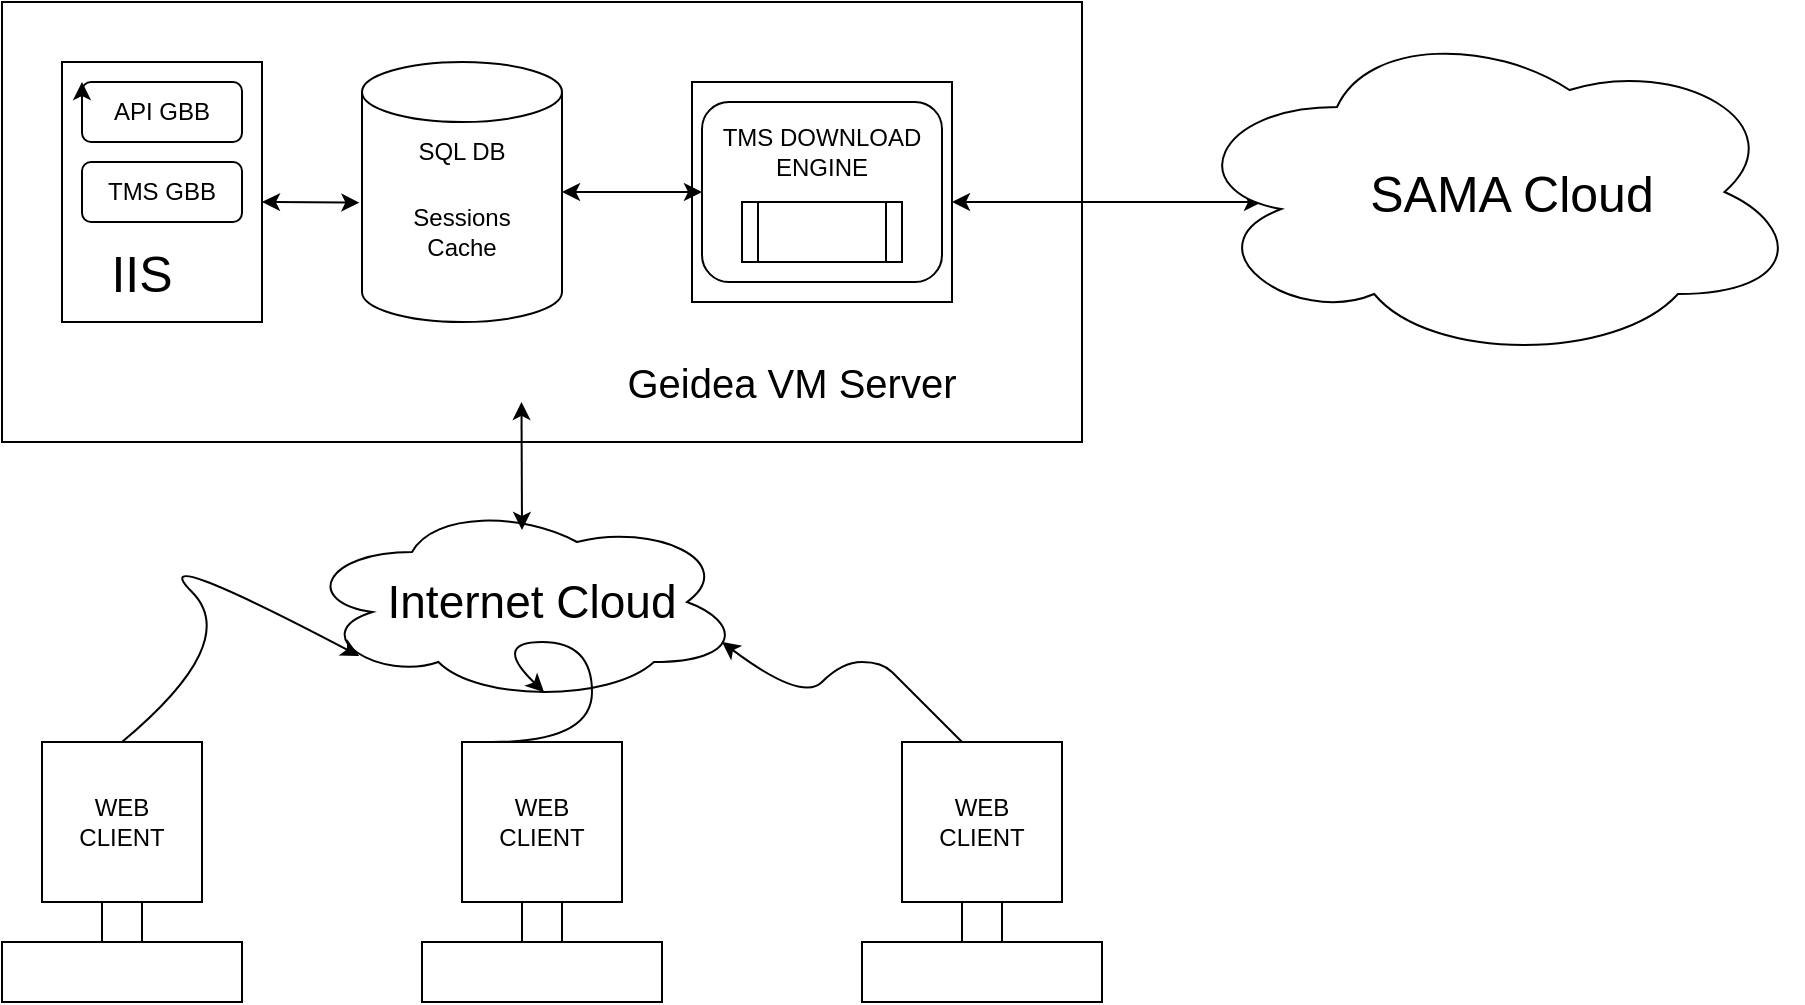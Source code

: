<mxfile version="13.10.4" type="github">
  <diagram id="271-Rd3l_Wsmkpzg0y0T" name="Page-1">
    <mxGraphModel dx="1117" dy="670" grid="1" gridSize="10" guides="1" tooltips="1" connect="1" arrows="1" fold="1" page="1" pageScale="1" pageWidth="850" pageHeight="1100" math="0" shadow="0">
      <root>
        <mxCell id="0" />
        <mxCell id="1" parent="0" />
        <mxCell id="g5uEIrBwNdARXbEu3ijD-28" value="" style="rounded=0;whiteSpace=wrap;html=1;" vertex="1" parent="1">
          <mxGeometry x="300" y="440" width="20" height="60" as="geometry" />
        </mxCell>
        <mxCell id="g5uEIrBwNdARXbEu3ijD-29" value="" style="rounded=0;whiteSpace=wrap;html=1;" vertex="1" parent="1">
          <mxGeometry x="90" y="440" width="20" height="60" as="geometry" />
        </mxCell>
        <mxCell id="g5uEIrBwNdARXbEu3ijD-27" value="" style="rounded=0;whiteSpace=wrap;html=1;" vertex="1" parent="1">
          <mxGeometry x="520" y="440" width="20" height="60" as="geometry" />
        </mxCell>
        <mxCell id="g5uEIrBwNdARXbEu3ijD-1" value="" style="rounded=0;whiteSpace=wrap;html=1;" vertex="1" parent="1">
          <mxGeometry x="40" y="10" width="540" height="220" as="geometry" />
        </mxCell>
        <mxCell id="g5uEIrBwNdARXbEu3ijD-2" value="" style="shape=cylinder3;whiteSpace=wrap;html=1;boundedLbl=1;backgroundOutline=1;size=15;" vertex="1" parent="1">
          <mxGeometry x="220" y="40" width="100" height="130" as="geometry" />
        </mxCell>
        <mxCell id="g5uEIrBwNdARXbEu3ijD-4" value="" style="rounded=0;whiteSpace=wrap;html=1;" vertex="1" parent="1">
          <mxGeometry x="70" y="40" width="100" height="130" as="geometry" />
        </mxCell>
        <mxCell id="g5uEIrBwNdARXbEu3ijD-5" value="" style="rounded=0;whiteSpace=wrap;html=1;" vertex="1" parent="1">
          <mxGeometry x="385" y="50" width="130" height="110" as="geometry" />
        </mxCell>
        <mxCell id="g5uEIrBwNdARXbEu3ijD-8" value="" style="rounded=1;whiteSpace=wrap;html=1;" vertex="1" parent="1">
          <mxGeometry x="390" y="60" width="120" height="90" as="geometry" />
        </mxCell>
        <mxCell id="g5uEIrBwNdARXbEu3ijD-12" value="" style="endArrow=classic;startArrow=classic;html=1;" edge="1" parent="1">
          <mxGeometry width="50" height="50" relative="1" as="geometry">
            <mxPoint x="515" y="110" as="sourcePoint" />
            <mxPoint x="670" y="110" as="targetPoint" />
          </mxGeometry>
        </mxCell>
        <mxCell id="g5uEIrBwNdARXbEu3ijD-13" value="" style="endArrow=classic;startArrow=classic;html=1;entryX=0;entryY=0.5;entryDx=0;entryDy=0;exitX=1;exitY=0.5;exitDx=0;exitDy=0;exitPerimeter=0;" edge="1" parent="1" source="g5uEIrBwNdARXbEu3ijD-2" target="g5uEIrBwNdARXbEu3ijD-8">
          <mxGeometry width="50" height="50" relative="1" as="geometry">
            <mxPoint x="320" y="110" as="sourcePoint" />
            <mxPoint x="370" y="60" as="targetPoint" />
          </mxGeometry>
        </mxCell>
        <mxCell id="g5uEIrBwNdARXbEu3ijD-14" value="" style="whiteSpace=wrap;html=1;aspect=fixed;" vertex="1" parent="1">
          <mxGeometry x="270" y="380" width="80" height="80" as="geometry" />
        </mxCell>
        <mxCell id="g5uEIrBwNdARXbEu3ijD-15" value="" style="rounded=0;whiteSpace=wrap;html=1;" vertex="1" parent="1">
          <mxGeometry x="250" y="480" width="120" height="30" as="geometry" />
        </mxCell>
        <mxCell id="g5uEIrBwNdARXbEu3ijD-16" value="" style="ellipse;shape=cloud;whiteSpace=wrap;html=1;" vertex="1" parent="1">
          <mxGeometry x="190" y="260" width="220" height="100" as="geometry" />
        </mxCell>
        <mxCell id="g5uEIrBwNdARXbEu3ijD-18" value="" style="whiteSpace=wrap;html=1;aspect=fixed;" vertex="1" parent="1">
          <mxGeometry x="60" y="380" width="80" height="80" as="geometry" />
        </mxCell>
        <mxCell id="g5uEIrBwNdARXbEu3ijD-19" value="" style="rounded=0;whiteSpace=wrap;html=1;" vertex="1" parent="1">
          <mxGeometry x="40" y="480" width="120" height="30" as="geometry" />
        </mxCell>
        <mxCell id="g5uEIrBwNdARXbEu3ijD-20" value="" style="whiteSpace=wrap;html=1;aspect=fixed;" vertex="1" parent="1">
          <mxGeometry x="490" y="380" width="80" height="80" as="geometry" />
        </mxCell>
        <mxCell id="g5uEIrBwNdARXbEu3ijD-21" value="" style="rounded=0;whiteSpace=wrap;html=1;" vertex="1" parent="1">
          <mxGeometry x="470" y="480" width="120" height="30" as="geometry" />
        </mxCell>
        <mxCell id="g5uEIrBwNdARXbEu3ijD-24" value="" style="curved=1;endArrow=classic;html=1;entryX=0.55;entryY=0.95;entryDx=0;entryDy=0;entryPerimeter=0;" edge="1" parent="1" target="g5uEIrBwNdARXbEu3ijD-16">
          <mxGeometry width="50" height="50" relative="1" as="geometry">
            <mxPoint x="285" y="380" as="sourcePoint" />
            <mxPoint x="335" y="330" as="targetPoint" />
            <Array as="points">
              <mxPoint x="335" y="380" />
              <mxPoint x="335" y="330" />
              <mxPoint x="285" y="330" />
            </Array>
          </mxGeometry>
        </mxCell>
        <mxCell id="g5uEIrBwNdARXbEu3ijD-26" value="" style="curved=1;endArrow=classic;html=1;entryX=0.13;entryY=0.77;entryDx=0;entryDy=0;entryPerimeter=0;exitX=0.5;exitY=0;exitDx=0;exitDy=0;" edge="1" parent="1" source="g5uEIrBwNdARXbEu3ijD-18" target="g5uEIrBwNdARXbEu3ijD-16">
          <mxGeometry width="50" height="50" relative="1" as="geometry">
            <mxPoint x="110" y="330" as="sourcePoint" />
            <mxPoint x="160" y="280" as="targetPoint" />
            <Array as="points">
              <mxPoint x="160" y="330" />
              <mxPoint x="110" y="280" />
            </Array>
          </mxGeometry>
        </mxCell>
        <mxCell id="g5uEIrBwNdARXbEu3ijD-30" value="" style="ellipse;shape=cloud;whiteSpace=wrap;html=1;" vertex="1" parent="1">
          <mxGeometry x="630" y="20" width="310" height="170" as="geometry" />
        </mxCell>
        <mxCell id="g5uEIrBwNdARXbEu3ijD-31" value="" style="endArrow=classic;startArrow=classic;html=1;entryX=0.481;entryY=0.909;entryDx=0;entryDy=0;entryPerimeter=0;" edge="1" parent="1" target="g5uEIrBwNdARXbEu3ijD-1">
          <mxGeometry width="50" height="50" relative="1" as="geometry">
            <mxPoint x="300" y="274" as="sourcePoint" />
            <mxPoint x="280" y="220" as="targetPoint" />
          </mxGeometry>
        </mxCell>
        <mxCell id="g5uEIrBwNdARXbEu3ijD-35" value="Geidea VM Server" style="text;html=1;strokeColor=none;fillColor=none;align=center;verticalAlign=middle;whiteSpace=wrap;rounded=0;fontSize=20;" vertex="1" parent="1">
          <mxGeometry x="330" y="180" width="210" height="40" as="geometry" />
        </mxCell>
        <mxCell id="g5uEIrBwNdARXbEu3ijD-36" value="IIS" style="text;html=1;strokeColor=none;fillColor=none;align=center;verticalAlign=middle;whiteSpace=wrap;rounded=0;fontSize=25;" vertex="1" parent="1">
          <mxGeometry x="80" y="120" width="60" height="50" as="geometry" />
        </mxCell>
        <mxCell id="g5uEIrBwNdARXbEu3ijD-37" value="" style="rounded=1;whiteSpace=wrap;html=1;fontSize=25;" vertex="1" parent="1">
          <mxGeometry x="80" y="50" width="80" height="30" as="geometry" />
        </mxCell>
        <mxCell id="g5uEIrBwNdARXbEu3ijD-38" value="" style="rounded=1;whiteSpace=wrap;html=1;fontSize=25;" vertex="1" parent="1">
          <mxGeometry x="80" y="90" width="80" height="30" as="geometry" />
        </mxCell>
        <mxCell id="g5uEIrBwNdARXbEu3ijD-39" value="&lt;font style=&quot;font-size: 12px;&quot;&gt;API GBB&lt;/font&gt;" style="text;html=1;strokeColor=none;fillColor=none;align=center;verticalAlign=middle;whiteSpace=wrap;rounded=0;fontSize=12;" vertex="1" parent="1">
          <mxGeometry x="90" y="55" width="60" height="20" as="geometry" />
        </mxCell>
        <mxCell id="g5uEIrBwNdARXbEu3ijD-40" style="edgeStyle=orthogonalEdgeStyle;rounded=0;orthogonalLoop=1;jettySize=auto;html=1;exitX=0;exitY=0.25;exitDx=0;exitDy=0;entryX=0;entryY=0;entryDx=0;entryDy=0;fontSize=11;" edge="1" parent="1" source="g5uEIrBwNdARXbEu3ijD-37" target="g5uEIrBwNdARXbEu3ijD-37">
          <mxGeometry relative="1" as="geometry" />
        </mxCell>
        <mxCell id="g5uEIrBwNdARXbEu3ijD-41" value="&lt;font style=&quot;font-size: 12px&quot;&gt;TMS GBB&lt;/font&gt;" style="text;html=1;strokeColor=none;fillColor=none;align=center;verticalAlign=middle;whiteSpace=wrap;rounded=0;fontSize=12;" vertex="1" parent="1">
          <mxGeometry x="90" y="95" width="60" height="20" as="geometry" />
        </mxCell>
        <mxCell id="g5uEIrBwNdARXbEu3ijD-44" value="" style="endArrow=classic;startArrow=classic;html=1;fontSize=12;entryX=-0.013;entryY=0.541;entryDx=0;entryDy=0;entryPerimeter=0;" edge="1" parent="1" target="g5uEIrBwNdARXbEu3ijD-2">
          <mxGeometry width="50" height="50" relative="1" as="geometry">
            <mxPoint x="170" y="110" as="sourcePoint" />
            <mxPoint x="220" y="60" as="targetPoint" />
          </mxGeometry>
        </mxCell>
        <mxCell id="g5uEIrBwNdARXbEu3ijD-45" value="SQL DB" style="text;html=1;strokeColor=none;fillColor=none;align=center;verticalAlign=middle;whiteSpace=wrap;rounded=0;fontSize=12;" vertex="1" parent="1">
          <mxGeometry x="230" y="70" width="80" height="30" as="geometry" />
        </mxCell>
        <mxCell id="g5uEIrBwNdARXbEu3ijD-46" value="Sessions Cache" style="text;html=1;strokeColor=none;fillColor=none;align=center;verticalAlign=middle;whiteSpace=wrap;rounded=0;fontSize=12;" vertex="1" parent="1">
          <mxGeometry x="240" y="110" width="60" height="30" as="geometry" />
        </mxCell>
        <mxCell id="g5uEIrBwNdARXbEu3ijD-47" value="TMS DOWNLOAD ENGINE" style="text;html=1;strokeColor=none;fillColor=none;align=center;verticalAlign=middle;whiteSpace=wrap;rounded=0;fontSize=12;" vertex="1" parent="1">
          <mxGeometry x="390" y="60" width="120" height="50" as="geometry" />
        </mxCell>
        <mxCell id="g5uEIrBwNdARXbEu3ijD-49" value="" style="shape=process;whiteSpace=wrap;html=1;backgroundOutline=1;fontSize=12;" vertex="1" parent="1">
          <mxGeometry x="410" y="110" width="80" height="30" as="geometry" />
        </mxCell>
        <mxCell id="g5uEIrBwNdARXbEu3ijD-50" value="Internet Cloud" style="text;html=1;strokeColor=none;fillColor=none;align=center;verticalAlign=middle;whiteSpace=wrap;rounded=0;fontSize=23;" vertex="1" parent="1">
          <mxGeometry x="230" y="290" width="150" height="40" as="geometry" />
        </mxCell>
        <mxCell id="g5uEIrBwNdARXbEu3ijD-51" value="SAMA Cloud" style="text;html=1;strokeColor=none;fillColor=none;align=center;verticalAlign=middle;whiteSpace=wrap;rounded=0;fontSize=25;" vertex="1" parent="1">
          <mxGeometry x="710" y="60" width="170" height="90" as="geometry" />
        </mxCell>
        <mxCell id="g5uEIrBwNdARXbEu3ijD-52" value="WEB CLIENT" style="text;html=1;strokeColor=none;fillColor=none;align=center;verticalAlign=middle;whiteSpace=wrap;rounded=0;fontSize=12;" vertex="1" parent="1">
          <mxGeometry x="70" y="390" width="60" height="60" as="geometry" />
        </mxCell>
        <mxCell id="g5uEIrBwNdARXbEu3ijD-53" value="WEB CLIENT" style="text;html=1;strokeColor=none;fillColor=none;align=center;verticalAlign=middle;whiteSpace=wrap;rounded=0;fontSize=12;" vertex="1" parent="1">
          <mxGeometry x="280" y="390" width="60" height="60" as="geometry" />
        </mxCell>
        <mxCell id="g5uEIrBwNdARXbEu3ijD-54" value="WEB CLIENT" style="text;html=1;strokeColor=none;fillColor=none;align=center;verticalAlign=middle;whiteSpace=wrap;rounded=0;fontSize=12;" vertex="1" parent="1">
          <mxGeometry x="500" y="390" width="60" height="60" as="geometry" />
        </mxCell>
        <mxCell id="g5uEIrBwNdARXbEu3ijD-55" value="" style="curved=1;endArrow=classic;html=1;fontSize=12;exitX=0.375;exitY=0;exitDx=0;exitDy=0;exitPerimeter=0;" edge="1" parent="1" source="g5uEIrBwNdARXbEu3ijD-20">
          <mxGeometry width="50" height="50" relative="1" as="geometry">
            <mxPoint x="450" y="280" as="sourcePoint" />
            <mxPoint x="400" y="330" as="targetPoint" />
            <Array as="points">
              <mxPoint x="490" y="350" />
              <mxPoint x="480" y="340" />
              <mxPoint x="460" y="340" />
              <mxPoint x="440" y="360" />
            </Array>
          </mxGeometry>
        </mxCell>
      </root>
    </mxGraphModel>
  </diagram>
</mxfile>
